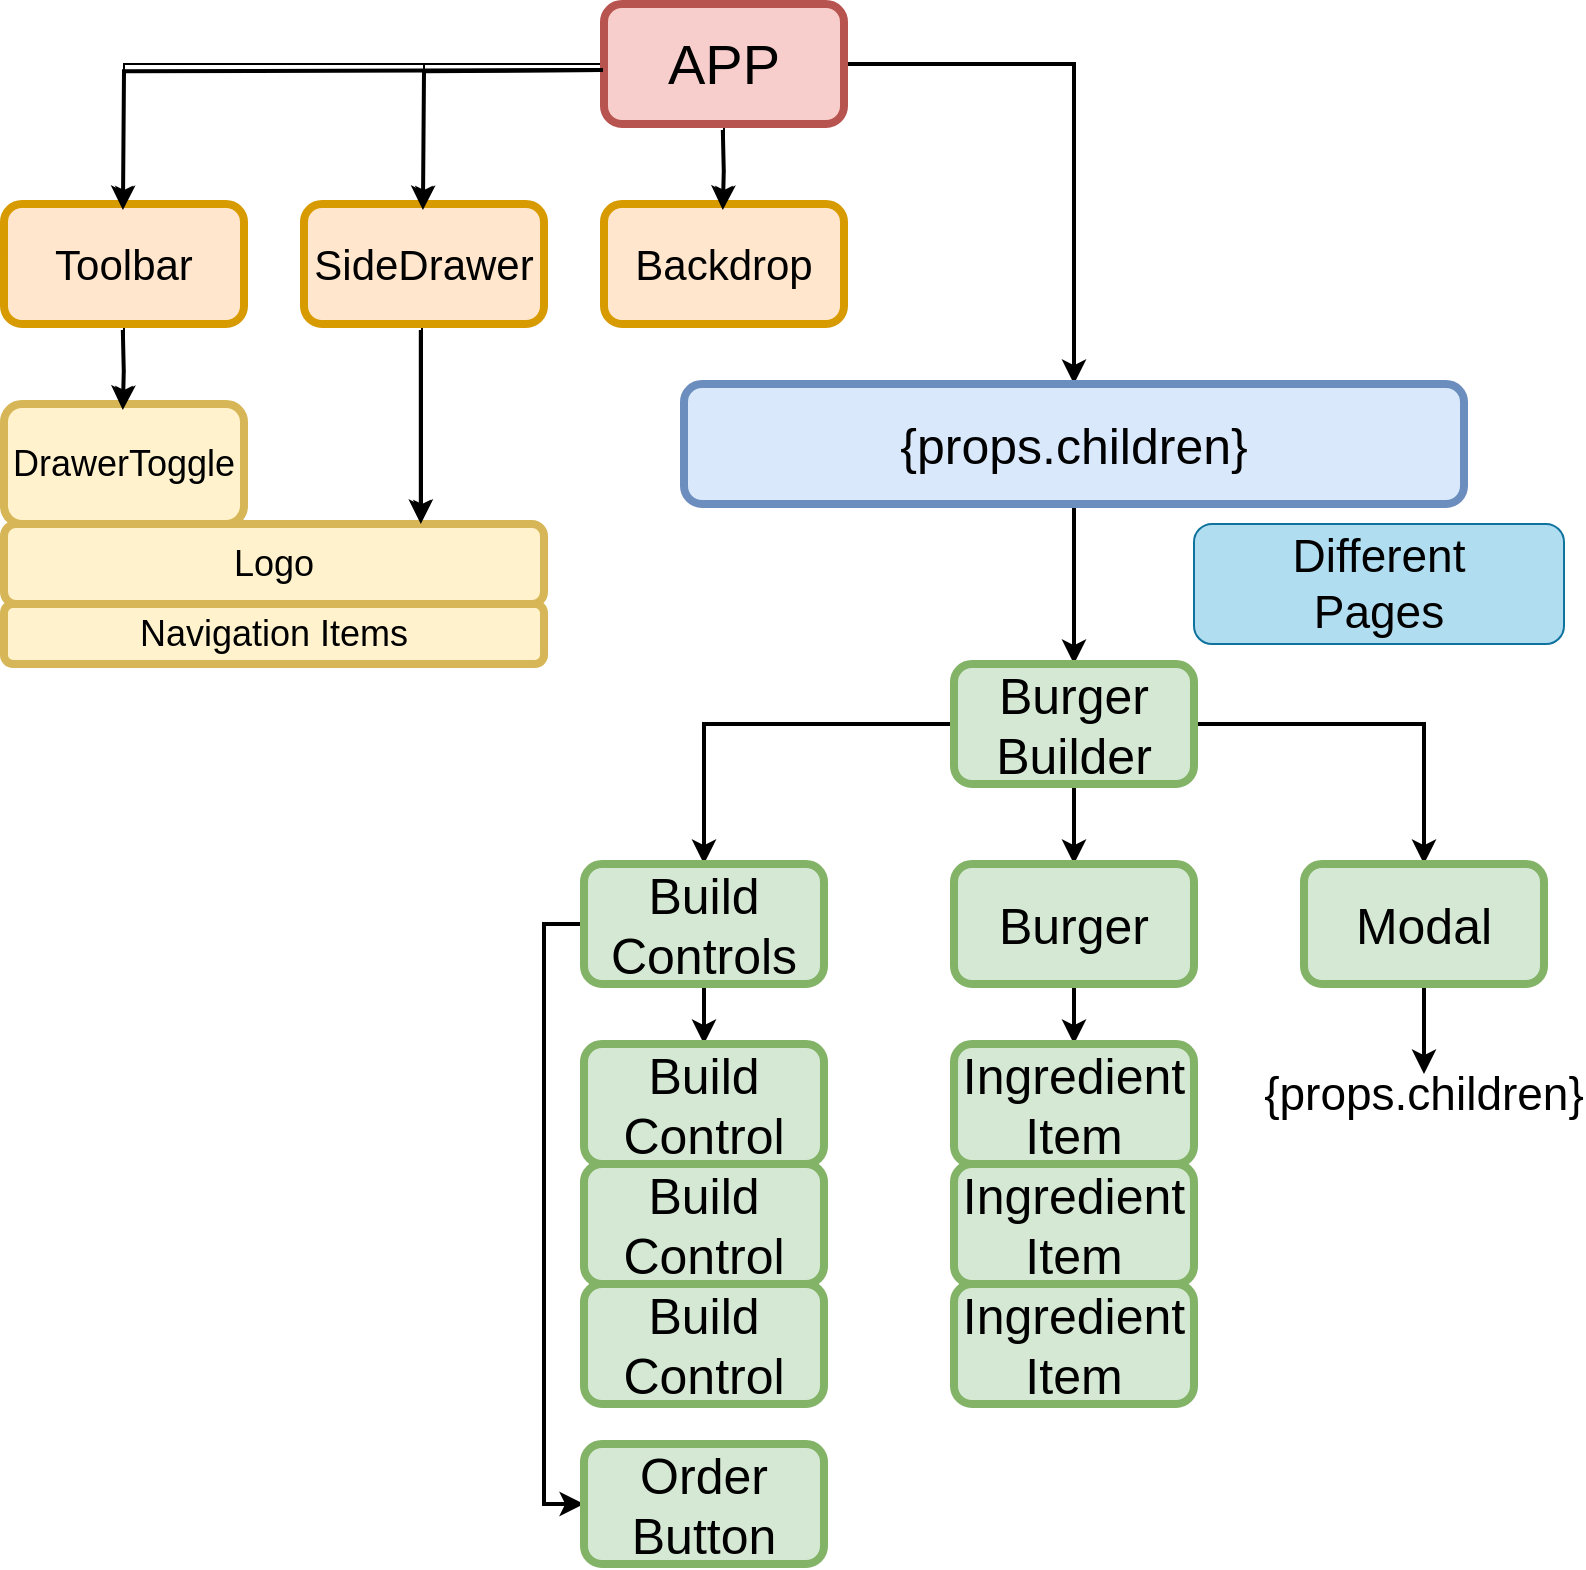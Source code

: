 <mxfile version="13.5.6" type="device" pages="2"><diagram id="Vn1E5pc9yS9WsJzp_3Lt" name="Component Tree and Layout"><mxGraphModel dx="1182" dy="742" grid="1" gridSize="10" guides="1" tooltips="1" connect="1" arrows="1" fold="1" page="1" pageScale="1" pageWidth="827" pageHeight="1169" math="0" shadow="0"><root><mxCell id="0"/><mxCell id="1" parent="0"/><mxCell id="BswzdWmV7jdpEfxBkgrV-2" value="" style="edgeStyle=orthogonalEdgeStyle;rounded=0;orthogonalLoop=1;jettySize=auto;html=1;fontSize=28;" parent="1" source="BswzdWmV7jdpEfxBkgrV-1" target="2" edge="1"><mxGeometry relative="1" as="geometry"/></mxCell><mxCell id="BswzdWmV7jdpEfxBkgrV-4" value="" style="edgeStyle=orthogonalEdgeStyle;rounded=0;orthogonalLoop=1;jettySize=auto;html=1;fontSize=28;" parent="1" source="BswzdWmV7jdpEfxBkgrV-1" target="BswzdWmV7jdpEfxBkgrV-3" edge="1"><mxGeometry relative="1" as="geometry"/></mxCell><mxCell id="BswzdWmV7jdpEfxBkgrV-6" value="" style="edgeStyle=orthogonalEdgeStyle;rounded=0;orthogonalLoop=1;jettySize=auto;html=1;fontSize=28;" parent="1" source="BswzdWmV7jdpEfxBkgrV-1" target="BswzdWmV7jdpEfxBkgrV-5" edge="1"><mxGeometry relative="1" as="geometry"/></mxCell><mxCell id="BswzdWmV7jdpEfxBkgrV-8" value="" style="edgeStyle=orthogonalEdgeStyle;rounded=0;orthogonalLoop=1;jettySize=auto;html=1;fontSize=28;strokeWidth=2;" parent="1" source="BswzdWmV7jdpEfxBkgrV-1" target="BswzdWmV7jdpEfxBkgrV-7" edge="1"><mxGeometry relative="1" as="geometry"><Array as="points"><mxPoint x="555" y="70"/></Array></mxGeometry></mxCell><mxCell id="BswzdWmV7jdpEfxBkgrV-1" value="APP" style="rounded=1;whiteSpace=wrap;html=1;fontSize=28;fillColor=#f8cecc;strokeColor=#b85450;strokeWidth=4;" parent="1" vertex="1"><mxGeometry x="320" y="40" width="120" height="60" as="geometry"/></mxCell><mxCell id="BswzdWmV7jdpEfxBkgrV-10" value="" style="edgeStyle=orthogonalEdgeStyle;rounded=0;orthogonalLoop=1;jettySize=auto;html=1;fontSize=25;" parent="1" source="2" target="BswzdWmV7jdpEfxBkgrV-9" edge="1"><mxGeometry relative="1" as="geometry"/></mxCell><mxCell id="2" value="Toolbar" style="whiteSpace=wrap;html=1;rounded=1;fontSize=21;strokeColor=#d79b00;strokeWidth=4;fillColor=#ffe6cc;" parent="1" vertex="1"><mxGeometry x="20" y="140" width="120" height="60" as="geometry"/></mxCell><mxCell id="BswzdWmV7jdpEfxBkgrV-15" style="edgeStyle=orthogonalEdgeStyle;rounded=0;orthogonalLoop=1;jettySize=auto;html=1;fontSize=18;" parent="1" source="BswzdWmV7jdpEfxBkgrV-3" edge="1"><mxGeometry relative="1" as="geometry"><mxPoint x="229" y="297" as="targetPoint"/><Array as="points"><mxPoint x="229" y="220"/><mxPoint x="229" y="220"/></Array></mxGeometry></mxCell><mxCell id="BswzdWmV7jdpEfxBkgrV-3" value="SideDrawer" style="whiteSpace=wrap;html=1;rounded=1;fontSize=21;strokeColor=#d79b00;strokeWidth=4;fillColor=#ffe6cc;" parent="1" vertex="1"><mxGeometry x="170" y="140" width="120" height="60" as="geometry"/></mxCell><mxCell id="BswzdWmV7jdpEfxBkgrV-5" value="Backdrop" style="whiteSpace=wrap;html=1;rounded=1;fontSize=21;strokeColor=#d79b00;strokeWidth=4;fillColor=#ffe6cc;" parent="1" vertex="1"><mxGeometry x="320" y="140" width="120" height="60" as="geometry"/></mxCell><mxCell id="BswzdWmV7jdpEfxBkgrV-22" value="" style="edgeStyle=orthogonalEdgeStyle;rounded=0;orthogonalLoop=1;jettySize=auto;html=1;strokeWidth=2;fontSize=18;" parent="1" source="BswzdWmV7jdpEfxBkgrV-7" target="BswzdWmV7jdpEfxBkgrV-21" edge="1"><mxGeometry relative="1" as="geometry"/></mxCell><mxCell id="BswzdWmV7jdpEfxBkgrV-7" value="{props.children}" style="whiteSpace=wrap;html=1;rounded=1;fontSize=25;strokeColor=#6c8ebf;strokeWidth=4;fillColor=#dae8fc;" parent="1" vertex="1"><mxGeometry x="360" y="230" width="390" height="60" as="geometry"/></mxCell><mxCell id="BswzdWmV7jdpEfxBkgrV-12" value="" style="edgeStyle=orthogonalEdgeStyle;rounded=0;orthogonalLoop=1;jettySize=auto;html=1;fontSize=25;" parent="1" source="BswzdWmV7jdpEfxBkgrV-9" target="BswzdWmV7jdpEfxBkgrV-11" edge="1"><mxGeometry relative="1" as="geometry"/></mxCell><mxCell id="BswzdWmV7jdpEfxBkgrV-9" value="DrawerToggle" style="whiteSpace=wrap;html=1;rounded=1;fontSize=18;strokeColor=#d6b656;strokeWidth=4;fillColor=#fff2cc;" parent="1" vertex="1"><mxGeometry x="20" y="240" width="120" height="60" as="geometry"/></mxCell><mxCell id="BswzdWmV7jdpEfxBkgrV-14" value="" style="edgeStyle=orthogonalEdgeStyle;rounded=0;orthogonalLoop=1;jettySize=auto;html=1;fontSize=25;" parent="1" source="BswzdWmV7jdpEfxBkgrV-11" target="BswzdWmV7jdpEfxBkgrV-13" edge="1"><mxGeometry relative="1" as="geometry"/></mxCell><mxCell id="BswzdWmV7jdpEfxBkgrV-11" value="Logo" style="whiteSpace=wrap;html=1;rounded=1;fontSize=18;strokeColor=#d6b656;strokeWidth=4;fillColor=#fff2cc;" parent="1" vertex="1"><mxGeometry x="20" y="300" width="270" height="40" as="geometry"/></mxCell><mxCell id="BswzdWmV7jdpEfxBkgrV-13" value="Navigation Items" style="whiteSpace=wrap;html=1;rounded=1;fontSize=18;strokeColor=#d6b656;strokeWidth=4;fillColor=#fff2cc;" parent="1" vertex="1"><mxGeometry x="20" y="340" width="270" height="30" as="geometry"/></mxCell><mxCell id="BswzdWmV7jdpEfxBkgrV-16" value="" style="edgeStyle=orthogonalEdgeStyle;rounded=0;orthogonalLoop=1;jettySize=auto;html=1;fontSize=28;strokeWidth=2;" parent="1" edge="1"><mxGeometry relative="1" as="geometry"><mxPoint x="319.41" y="73.059" as="sourcePoint"/><mxPoint x="79.469" y="143" as="targetPoint"/></mxGeometry></mxCell><mxCell id="BswzdWmV7jdpEfxBkgrV-17" value="" style="edgeStyle=orthogonalEdgeStyle;rounded=0;orthogonalLoop=1;jettySize=auto;html=1;fontSize=28;strokeWidth=2;" parent="1" edge="1"><mxGeometry relative="1" as="geometry"><mxPoint x="319.41" y="73.059" as="sourcePoint"/><mxPoint x="229.469" y="143" as="targetPoint"/></mxGeometry></mxCell><mxCell id="BswzdWmV7jdpEfxBkgrV-18" value="" style="edgeStyle=orthogonalEdgeStyle;rounded=0;orthogonalLoop=1;jettySize=auto;html=1;fontSize=28;strokeWidth=2;" parent="1" edge="1"><mxGeometry relative="1" as="geometry"><mxPoint x="379.41" y="103" as="sourcePoint"/><mxPoint x="379.41" y="143" as="targetPoint"/></mxGeometry></mxCell><mxCell id="BswzdWmV7jdpEfxBkgrV-19" style="edgeStyle=orthogonalEdgeStyle;rounded=0;orthogonalLoop=1;jettySize=auto;html=1;fontSize=18;strokeWidth=2;" parent="1" edge="1"><mxGeometry relative="1" as="geometry"><mxPoint x="228.41" y="203" as="sourcePoint"/><mxPoint x="228.41" y="300" as="targetPoint"/><Array as="points"><mxPoint x="228.41" y="223"/><mxPoint x="228.41" y="223"/></Array></mxGeometry></mxCell><mxCell id="BswzdWmV7jdpEfxBkgrV-20" value="" style="edgeStyle=orthogonalEdgeStyle;rounded=0;orthogonalLoop=1;jettySize=auto;html=1;fontSize=25;strokeWidth=2;" parent="1" edge="1"><mxGeometry relative="1" as="geometry"><mxPoint x="79.41" y="203" as="sourcePoint"/><mxPoint x="79.41" y="243" as="targetPoint"/></mxGeometry></mxCell><mxCell id="BswzdWmV7jdpEfxBkgrV-24" value="" style="edgeStyle=orthogonalEdgeStyle;rounded=0;orthogonalLoop=1;jettySize=auto;html=1;strokeWidth=2;fontSize=18;" parent="1" source="BswzdWmV7jdpEfxBkgrV-21" target="BswzdWmV7jdpEfxBkgrV-23" edge="1"><mxGeometry relative="1" as="geometry"/></mxCell><mxCell id="BswzdWmV7jdpEfxBkgrV-26" value="" style="edgeStyle=orthogonalEdgeStyle;rounded=0;orthogonalLoop=1;jettySize=auto;html=1;strokeWidth=2;fontSize=18;" parent="1" source="BswzdWmV7jdpEfxBkgrV-21" target="BswzdWmV7jdpEfxBkgrV-25" edge="1"><mxGeometry relative="1" as="geometry"/></mxCell><mxCell id="BswzdWmV7jdpEfxBkgrV-28" value="" style="edgeStyle=orthogonalEdgeStyle;rounded=0;orthogonalLoop=1;jettySize=auto;html=1;strokeWidth=2;fontSize=18;" parent="1" source="BswzdWmV7jdpEfxBkgrV-21" target="BswzdWmV7jdpEfxBkgrV-27" edge="1"><mxGeometry relative="1" as="geometry"/></mxCell><mxCell id="BswzdWmV7jdpEfxBkgrV-21" value="Burger Builder" style="whiteSpace=wrap;html=1;rounded=1;fontSize=25;strokeColor=#82b366;strokeWidth=4;fillColor=#d5e8d4;" parent="1" vertex="1"><mxGeometry x="495" y="370" width="120" height="60" as="geometry"/></mxCell><mxCell id="BswzdWmV7jdpEfxBkgrV-30" value="" style="edgeStyle=orthogonalEdgeStyle;rounded=0;orthogonalLoop=1;jettySize=auto;html=1;strokeWidth=2;fontSize=18;" parent="1" source="BswzdWmV7jdpEfxBkgrV-23" target="BswzdWmV7jdpEfxBkgrV-29" edge="1"><mxGeometry relative="1" as="geometry"/></mxCell><mxCell id="BswzdWmV7jdpEfxBkgrV-35" style="edgeStyle=orthogonalEdgeStyle;rounded=0;orthogonalLoop=1;jettySize=auto;html=1;entryX=0;entryY=0.5;entryDx=0;entryDy=0;strokeWidth=2;fontSize=18;" parent="1" source="BswzdWmV7jdpEfxBkgrV-23" target="BswzdWmV7jdpEfxBkgrV-34" edge="1"><mxGeometry relative="1" as="geometry"><Array as="points"><mxPoint x="290" y="500"/><mxPoint x="290" y="790"/></Array></mxGeometry></mxCell><mxCell id="BswzdWmV7jdpEfxBkgrV-23" value="Build&lt;br&gt;Controls" style="whiteSpace=wrap;html=1;rounded=1;fontSize=25;strokeColor=#82b366;strokeWidth=4;fillColor=#d5e8d4;" parent="1" vertex="1"><mxGeometry x="310" y="470" width="120" height="60" as="geometry"/></mxCell><mxCell id="BswzdWmV7jdpEfxBkgrV-37" value="" style="edgeStyle=orthogonalEdgeStyle;rounded=0;orthogonalLoop=1;jettySize=auto;html=1;strokeWidth=2;fontSize=18;" parent="1" source="BswzdWmV7jdpEfxBkgrV-25" target="BswzdWmV7jdpEfxBkgrV-36" edge="1"><mxGeometry relative="1" as="geometry"/></mxCell><mxCell id="BswzdWmV7jdpEfxBkgrV-25" value="Burger" style="whiteSpace=wrap;html=1;rounded=1;fontSize=25;strokeColor=#82b366;strokeWidth=4;fillColor=#d5e8d4;" parent="1" vertex="1"><mxGeometry x="495" y="470" width="120" height="60" as="geometry"/></mxCell><mxCell id="BswzdWmV7jdpEfxBkgrV-41" style="edgeStyle=orthogonalEdgeStyle;rounded=0;orthogonalLoop=1;jettySize=auto;html=1;entryX=0.5;entryY=0;entryDx=0;entryDy=0;strokeWidth=2;fontSize=18;" parent="1" source="BswzdWmV7jdpEfxBkgrV-27" target="BswzdWmV7jdpEfxBkgrV-40" edge="1"><mxGeometry relative="1" as="geometry"/></mxCell><mxCell id="BswzdWmV7jdpEfxBkgrV-27" value="Modal" style="whiteSpace=wrap;html=1;rounded=1;fontSize=25;strokeColor=#82b366;strokeWidth=4;fillColor=#d5e8d4;" parent="1" vertex="1"><mxGeometry x="670" y="470" width="120" height="60" as="geometry"/></mxCell><mxCell id="BswzdWmV7jdpEfxBkgrV-29" value="Build&lt;br&gt;Control" style="whiteSpace=wrap;html=1;rounded=1;fontSize=25;strokeColor=#82b366;strokeWidth=4;fillColor=#d5e8d4;" parent="1" vertex="1"><mxGeometry x="310" y="560" width="120" height="60" as="geometry"/></mxCell><mxCell id="BswzdWmV7jdpEfxBkgrV-31" value="Build&lt;br&gt;Control" style="whiteSpace=wrap;html=1;rounded=1;fontSize=25;strokeColor=#82b366;strokeWidth=4;fillColor=#d5e8d4;" parent="1" vertex="1"><mxGeometry x="310" y="620" width="120" height="60" as="geometry"/></mxCell><mxCell id="BswzdWmV7jdpEfxBkgrV-32" value="Build&lt;br&gt;Control" style="whiteSpace=wrap;html=1;rounded=1;fontSize=25;strokeColor=#82b366;strokeWidth=4;fillColor=#d5e8d4;" parent="1" vertex="1"><mxGeometry x="310" y="680" width="120" height="60" as="geometry"/></mxCell><mxCell id="BswzdWmV7jdpEfxBkgrV-33" style="edgeStyle=orthogonalEdgeStyle;rounded=0;orthogonalLoop=1;jettySize=auto;html=1;exitX=0.5;exitY=1;exitDx=0;exitDy=0;strokeWidth=2;fontSize=18;" parent="1" source="BswzdWmV7jdpEfxBkgrV-32" target="BswzdWmV7jdpEfxBkgrV-32" edge="1"><mxGeometry relative="1" as="geometry"/></mxCell><mxCell id="BswzdWmV7jdpEfxBkgrV-34" value="Order&lt;br&gt;Button" style="whiteSpace=wrap;html=1;rounded=1;fontSize=25;strokeColor=#82b366;strokeWidth=4;fillColor=#d5e8d4;" parent="1" vertex="1"><mxGeometry x="310" y="760" width="120" height="60" as="geometry"/></mxCell><mxCell id="BswzdWmV7jdpEfxBkgrV-36" value="Ingredient&lt;br&gt;Item" style="whiteSpace=wrap;html=1;rounded=1;fontSize=25;strokeColor=#82b366;strokeWidth=4;fillColor=#d5e8d4;" parent="1" vertex="1"><mxGeometry x="495" y="560" width="120" height="60" as="geometry"/></mxCell><mxCell id="BswzdWmV7jdpEfxBkgrV-38" value="Ingredient&lt;br&gt;Item" style="whiteSpace=wrap;html=1;rounded=1;fontSize=25;strokeColor=#82b366;strokeWidth=4;fillColor=#d5e8d4;" parent="1" vertex="1"><mxGeometry x="495" y="620" width="120" height="60" as="geometry"/></mxCell><mxCell id="BswzdWmV7jdpEfxBkgrV-39" value="Ingredient&lt;br&gt;Item" style="whiteSpace=wrap;html=1;rounded=1;fontSize=25;strokeColor=#82b366;strokeWidth=4;fillColor=#d5e8d4;" parent="1" vertex="1"><mxGeometry x="495" y="680" width="120" height="60" as="geometry"/></mxCell><mxCell id="BswzdWmV7jdpEfxBkgrV-40" value="{props.children}" style="text;html=1;strokeColor=none;fillColor=none;align=center;verticalAlign=middle;whiteSpace=wrap;rounded=0;fontSize=23;" parent="1" vertex="1"><mxGeometry x="655" y="575" width="150" height="20" as="geometry"/></mxCell><mxCell id="BswzdWmV7jdpEfxBkgrV-42" value="Different&lt;br&gt;Pages" style="rounded=1;whiteSpace=wrap;html=1;strokeWidth=1;fontSize=23;fillColor=#b1ddf0;strokeColor=#10739e;" parent="1" vertex="1"><mxGeometry x="615" y="300" width="185" height="60" as="geometry"/></mxCell></root></mxGraphModel></diagram><diagram id="_Xmml4R5MrH5OmIX0InG" name="State"><mxGraphModel dx="1182" dy="742" grid="1" gridSize="10" guides="1" tooltips="1" connect="1" arrows="1" fold="1" page="1" pageScale="1" pageWidth="827" pageHeight="1169" math="0" shadow="0"><root><mxCell id="_Rc4pZqo4uHcO8Kp43Zr-0"/><mxCell id="_Rc4pZqo4uHcO8Kp43Zr-1" parent="_Rc4pZqo4uHcO8Kp43Zr-0"/><mxCell id="aR2-RHFq62m07ETEZN7Q-1" style="edgeStyle=orthogonalEdgeStyle;rounded=0;orthogonalLoop=1;jettySize=auto;html=1;fontSize=25;strokeWidth=3;" edge="1" parent="_Rc4pZqo4uHcO8Kp43Zr-1" source="_Rc4pZqo4uHcO8Kp43Zr-2" target="aR2-RHFq62m07ETEZN7Q-0"><mxGeometry relative="1" as="geometry"/></mxCell><mxCell id="_Rc4pZqo4uHcO8Kp43Zr-2" value="State" style="rounded=1;whiteSpace=wrap;html=1;fontSize=25;fillColor=#e1d5e7;strokeColor=#9673a6;" vertex="1" parent="_Rc4pZqo4uHcO8Kp43Zr-1"><mxGeometry x="20" y="30" width="120" height="30" as="geometry"/></mxCell><mxCell id="_Rc4pZqo4uHcO8Kp43Zr-4" value="&lt;ul&gt;&lt;li&gt;Ingredients:&lt;/li&gt;&lt;/ul&gt;&lt;blockquote style=&quot;margin: 0 0 0 40px ; border: none ; padding: 0px&quot;&gt;&lt;div&gt;&lt;span&gt;{meat: , cheese: }&lt;/span&gt;&lt;/div&gt;&lt;/blockquote&gt;&lt;ul&gt;&lt;li&gt;Purchased:&amp;nbsp;&lt;/li&gt;&lt;li&gt;Total Price:&amp;nbsp;&lt;/li&gt;&lt;/ul&gt;" style="text;html=1;strokeColor=none;fillColor=none;align=left;verticalAlign=middle;whiteSpace=wrap;rounded=0;fontSize=25;" vertex="1" parent="_Rc4pZqo4uHcO8Kp43Zr-1"><mxGeometry x="40" y="70" width="280" height="170" as="geometry"/></mxCell><mxCell id="aR2-RHFq62m07ETEZN7Q-3" value="" style="edgeStyle=orthogonalEdgeStyle;rounded=0;orthogonalLoop=1;jettySize=auto;html=1;strokeWidth=3;fontSize=25;" edge="1" parent="_Rc4pZqo4uHcO8Kp43Zr-1" source="aR2-RHFq62m07ETEZN7Q-0" target="aR2-RHFq62m07ETEZN7Q-2"><mxGeometry relative="1" as="geometry"/></mxCell><mxCell id="aR2-RHFq62m07ETEZN7Q-0" value="Burger Builder" style="whiteSpace=wrap;html=1;rounded=1;fontSize=25;strokeColor=#82b366;strokeWidth=4;fillColor=#d5e8d4;" vertex="1" parent="_Rc4pZqo4uHcO8Kp43Zr-1"><mxGeometry x="360" y="130" width="120" height="60" as="geometry"/></mxCell><mxCell id="aR2-RHFq62m07ETEZN7Q-2" value="Stateful" style="ellipse;whiteSpace=wrap;html=1;rounded=1;fontSize=25;strokeColor=#6c8ebf;strokeWidth=2;fillColor=#dae8fc;" vertex="1" parent="_Rc4pZqo4uHcO8Kp43Zr-1"><mxGeometry x="620" y="120" width="90" height="80" as="geometry"/></mxCell></root></mxGraphModel></diagram></mxfile>